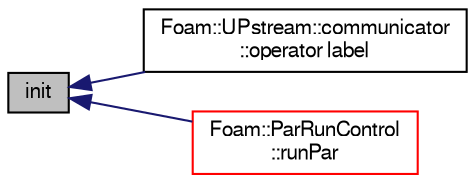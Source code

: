 digraph "init"
{
  bgcolor="transparent";
  edge [fontname="FreeSans",fontsize="10",labelfontname="FreeSans",labelfontsize="10"];
  node [fontname="FreeSans",fontsize="10",shape=record];
  rankdir="LR";
  Node500 [label="init",height=0.2,width=0.4,color="black", fillcolor="grey75", style="filled", fontcolor="black"];
  Node500 -> Node501 [dir="back",color="midnightblue",fontsize="10",style="solid",fontname="FreeSans"];
  Node501 [label="Foam::UPstream::communicator\l::operator label",height=0.2,width=0.4,color="black",URL="$a26282.html#ab5ca17e38345f94ac1e6dcef595c9930"];
  Node500 -> Node502 [dir="back",color="midnightblue",fontsize="10",style="solid",fontname="FreeSans"];
  Node502 [label="Foam::ParRunControl\l::runPar",height=0.2,width=0.4,color="red",URL="$a26666.html#a725ed7fe19411eb63ad9aaffe72b4c51"];
}
